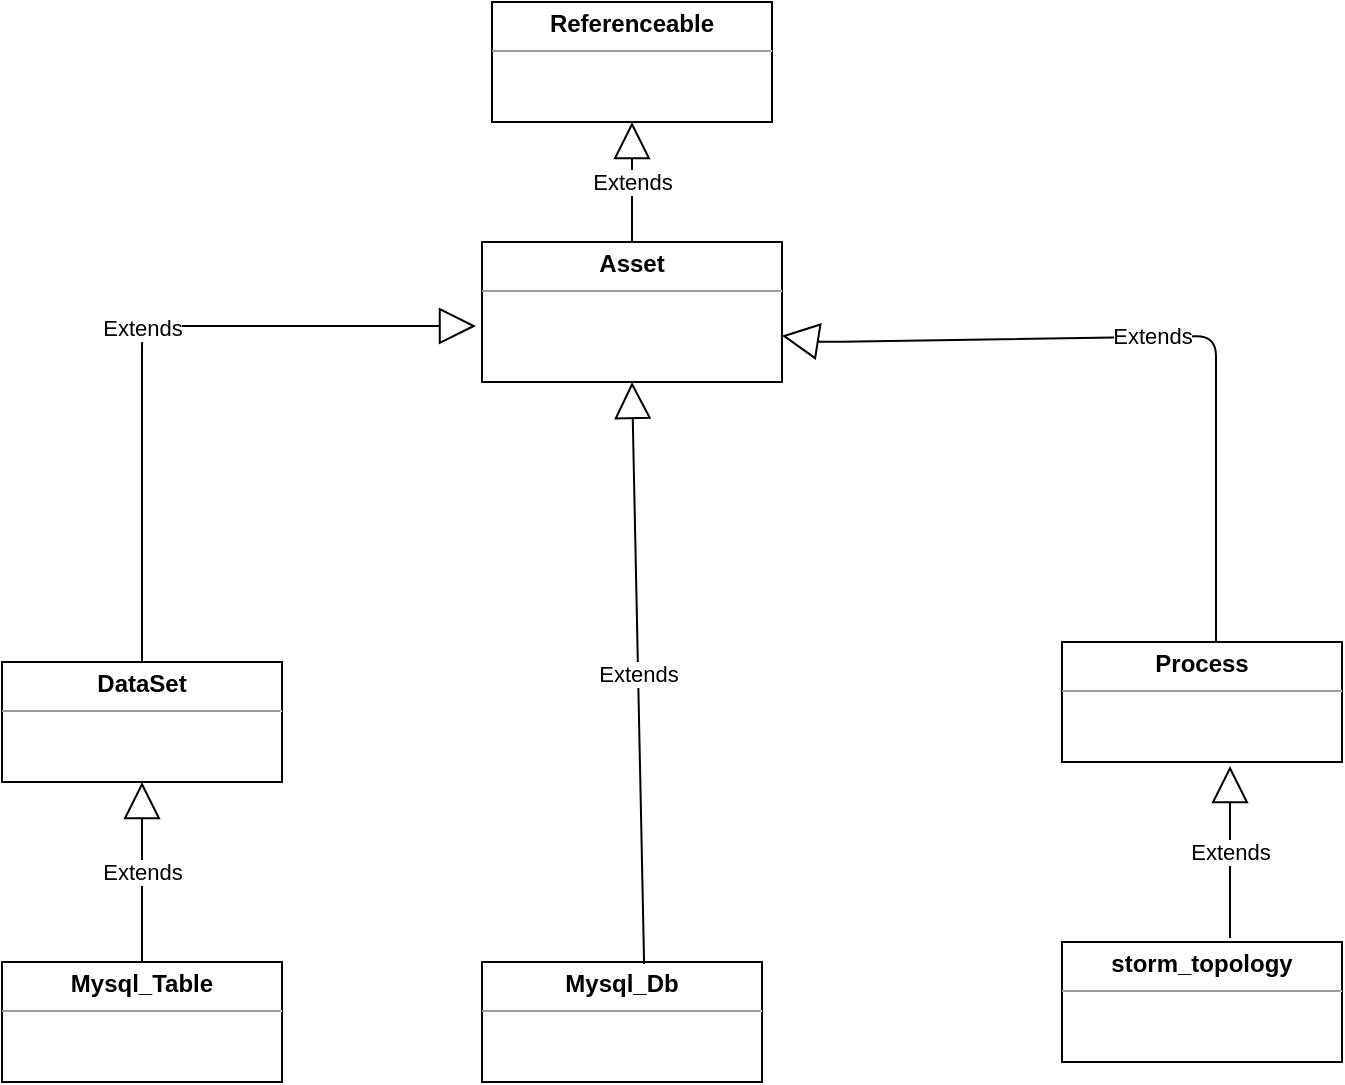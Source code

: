 <mxfile version="14.5.3" type="github">
  <diagram id="C5RBs43oDa-KdzZeNtuy" name="Page-1">
    <mxGraphModel dx="1382" dy="761" grid="1" gridSize="10" guides="1" tooltips="1" connect="1" arrows="1" fold="1" page="1" pageScale="1" pageWidth="827" pageHeight="1169" math="0" shadow="0">
      <root>
        <mxCell id="WIyWlLk6GJQsqaUBKTNV-0" />
        <mxCell id="WIyWlLk6GJQsqaUBKTNV-1" parent="WIyWlLk6GJQsqaUBKTNV-0" />
        <mxCell id="MbAZwWsg3m-pbQN_dmCh-0" value="&lt;p style=&quot;margin: 0px ; margin-top: 4px ; text-align: center&quot;&gt;&lt;b&gt;Referenceable&lt;/b&gt;&lt;br&gt;&lt;/p&gt;&lt;hr size=&quot;1&quot;&gt;&lt;div style=&quot;height: 2px&quot;&gt;&lt;/div&gt;" style="verticalAlign=top;align=left;overflow=fill;fontSize=12;fontFamily=Helvetica;html=1;" parent="WIyWlLk6GJQsqaUBKTNV-1" vertex="1">
          <mxGeometry x="305" y="60" width="140" height="60" as="geometry" />
        </mxCell>
        <mxCell id="MbAZwWsg3m-pbQN_dmCh-2" value="&lt;p style=&quot;margin: 0px ; margin-top: 4px ; text-align: center&quot;&gt;&lt;b&gt;DataSet&lt;/b&gt;&lt;br&gt;&lt;/p&gt;&lt;hr size=&quot;1&quot;&gt;&lt;div style=&quot;height: 2px&quot;&gt;&lt;/div&gt;" style="verticalAlign=top;align=left;overflow=fill;fontSize=12;fontFamily=Helvetica;html=1;" parent="WIyWlLk6GJQsqaUBKTNV-1" vertex="1">
          <mxGeometry x="60" y="390" width="140" height="60" as="geometry" />
        </mxCell>
        <mxCell id="MbAZwWsg3m-pbQN_dmCh-3" value="&lt;p style=&quot;margin: 0px ; margin-top: 4px ; text-align: center&quot;&gt;&lt;b&gt;Process&lt;/b&gt;&lt;br&gt;&lt;/p&gt;&lt;hr size=&quot;1&quot;&gt;&lt;div style=&quot;height: 2px&quot;&gt;&lt;/div&gt;" style="verticalAlign=top;align=left;overflow=fill;fontSize=12;fontFamily=Helvetica;html=1;" parent="WIyWlLk6GJQsqaUBKTNV-1" vertex="1">
          <mxGeometry x="590" y="380" width="140" height="60" as="geometry" />
        </mxCell>
        <mxCell id="MbAZwWsg3m-pbQN_dmCh-4" value="Extends" style="endArrow=block;endSize=16;endFill=0;html=1;exitX=0.5;exitY=0;exitDx=0;exitDy=0;" parent="WIyWlLk6GJQsqaUBKTNV-1" source="MbAZwWsg3m-pbQN_dmCh-2" edge="1">
          <mxGeometry width="160" relative="1" as="geometry">
            <mxPoint x="230" y="260" as="sourcePoint" />
            <mxPoint x="297" y="222" as="targetPoint" />
            <Array as="points">
              <mxPoint x="130" y="222" />
            </Array>
          </mxGeometry>
        </mxCell>
        <mxCell id="MbAZwWsg3m-pbQN_dmCh-5" value="Extends" style="endArrow=block;endSize=16;endFill=0;html=1;exitX=0.55;exitY=0;exitDx=0;exitDy=0;exitPerimeter=0;" parent="WIyWlLk6GJQsqaUBKTNV-1" source="MbAZwWsg3m-pbQN_dmCh-3" target="MbAZwWsg3m-pbQN_dmCh-6" edge="1">
          <mxGeometry width="160" relative="1" as="geometry">
            <mxPoint x="550" y="240" as="sourcePoint" />
            <mxPoint x="410" y="360" as="targetPoint" />
            <Array as="points">
              <mxPoint x="667" y="227" />
              <mxPoint x="470" y="230" />
            </Array>
          </mxGeometry>
        </mxCell>
        <mxCell id="MbAZwWsg3m-pbQN_dmCh-6" value="&lt;p style=&quot;margin: 0px ; margin-top: 4px ; text-align: center&quot;&gt;&lt;b&gt;Asset&lt;/b&gt;&lt;br&gt;&lt;/p&gt;&lt;hr size=&quot;1&quot;&gt;&lt;div style=&quot;height: 2px&quot;&gt;&lt;/div&gt;" style="verticalAlign=top;align=left;overflow=fill;fontSize=12;fontFamily=Helvetica;html=1;" parent="WIyWlLk6GJQsqaUBKTNV-1" vertex="1">
          <mxGeometry x="300" y="180" width="150" height="70" as="geometry" />
        </mxCell>
        <mxCell id="MbAZwWsg3m-pbQN_dmCh-7" value="Extends" style="endArrow=block;endSize=16;endFill=0;html=1;entryX=0.5;entryY=1;entryDx=0;entryDy=0;exitX=0.5;exitY=0;exitDx=0;exitDy=0;" parent="WIyWlLk6GJQsqaUBKTNV-1" source="MbAZwWsg3m-pbQN_dmCh-6" target="MbAZwWsg3m-pbQN_dmCh-0" edge="1">
          <mxGeometry width="160" relative="1" as="geometry">
            <mxPoint x="60" y="240" as="sourcePoint" />
            <mxPoint x="220" y="240" as="targetPoint" />
          </mxGeometry>
        </mxCell>
        <mxCell id="MbAZwWsg3m-pbQN_dmCh-8" value="&lt;p style=&quot;margin: 0px ; margin-top: 4px ; text-align: center&quot;&gt;&lt;b&gt;Mysql_Db&lt;/b&gt;&lt;/p&gt;&lt;hr size=&quot;1&quot;&gt;&lt;div style=&quot;height: 2px&quot;&gt;&lt;/div&gt;" style="verticalAlign=top;align=left;overflow=fill;fontSize=12;fontFamily=Helvetica;html=1;" parent="WIyWlLk6GJQsqaUBKTNV-1" vertex="1">
          <mxGeometry x="300" y="540" width="140" height="60" as="geometry" />
        </mxCell>
        <mxCell id="MbAZwWsg3m-pbQN_dmCh-9" value="Extends" style="endArrow=block;endSize=16;endFill=0;html=1;entryX=0.5;entryY=1;entryDx=0;entryDy=0;exitX=0.579;exitY=0.017;exitDx=0;exitDy=0;exitPerimeter=0;" parent="WIyWlLk6GJQsqaUBKTNV-1" source="MbAZwWsg3m-pbQN_dmCh-8" target="MbAZwWsg3m-pbQN_dmCh-6" edge="1">
          <mxGeometry width="160" relative="1" as="geometry">
            <mxPoint x="-10" y="490" as="sourcePoint" />
            <mxPoint x="150" y="490" as="targetPoint" />
          </mxGeometry>
        </mxCell>
        <mxCell id="MbAZwWsg3m-pbQN_dmCh-12" value="&lt;p style=&quot;margin: 0px ; margin-top: 4px ; text-align: center&quot;&gt;&lt;b&gt;Mysql_Table&lt;/b&gt;&lt;/p&gt;&lt;hr size=&quot;1&quot;&gt;&lt;div style=&quot;height: 2px&quot;&gt;&lt;/div&gt;" style="verticalAlign=top;align=left;overflow=fill;fontSize=12;fontFamily=Helvetica;html=1;" parent="WIyWlLk6GJQsqaUBKTNV-1" vertex="1">
          <mxGeometry x="60" y="540" width="140" height="60" as="geometry" />
        </mxCell>
        <mxCell id="MbAZwWsg3m-pbQN_dmCh-13" value="Extends" style="endArrow=block;endSize=16;endFill=0;html=1;entryX=0.5;entryY=1;entryDx=0;entryDy=0;exitX=0.5;exitY=0;exitDx=0;exitDy=0;" parent="WIyWlLk6GJQsqaUBKTNV-1" source="MbAZwWsg3m-pbQN_dmCh-12" target="MbAZwWsg3m-pbQN_dmCh-2" edge="1">
          <mxGeometry width="160" relative="1" as="geometry">
            <mxPoint x="70" y="500" as="sourcePoint" />
            <mxPoint x="230" y="500" as="targetPoint" />
          </mxGeometry>
        </mxCell>
        <mxCell id="MbAZwWsg3m-pbQN_dmCh-14" value="&lt;p style=&quot;margin: 0px ; margin-top: 4px ; text-align: center&quot;&gt;&lt;b&gt;storm_topology&lt;/b&gt;&lt;br&gt;&lt;/p&gt;&lt;hr size=&quot;1&quot;&gt;&lt;div style=&quot;height: 2px&quot;&gt;&lt;/div&gt;" style="verticalAlign=top;align=left;overflow=fill;fontSize=12;fontFamily=Helvetica;html=1;" parent="WIyWlLk6GJQsqaUBKTNV-1" vertex="1">
          <mxGeometry x="590" y="530" width="140" height="60" as="geometry" />
        </mxCell>
        <mxCell id="MbAZwWsg3m-pbQN_dmCh-15" value="Extends" style="endArrow=block;endSize=16;endFill=0;html=1;entryX=0.6;entryY=1.033;entryDx=0;entryDy=0;entryPerimeter=0;" parent="WIyWlLk6GJQsqaUBKTNV-1" target="MbAZwWsg3m-pbQN_dmCh-3" edge="1">
          <mxGeometry width="160" relative="1" as="geometry">
            <mxPoint x="674" y="528" as="sourcePoint" />
            <mxPoint x="720" y="510" as="targetPoint" />
          </mxGeometry>
        </mxCell>
      </root>
    </mxGraphModel>
  </diagram>
</mxfile>
